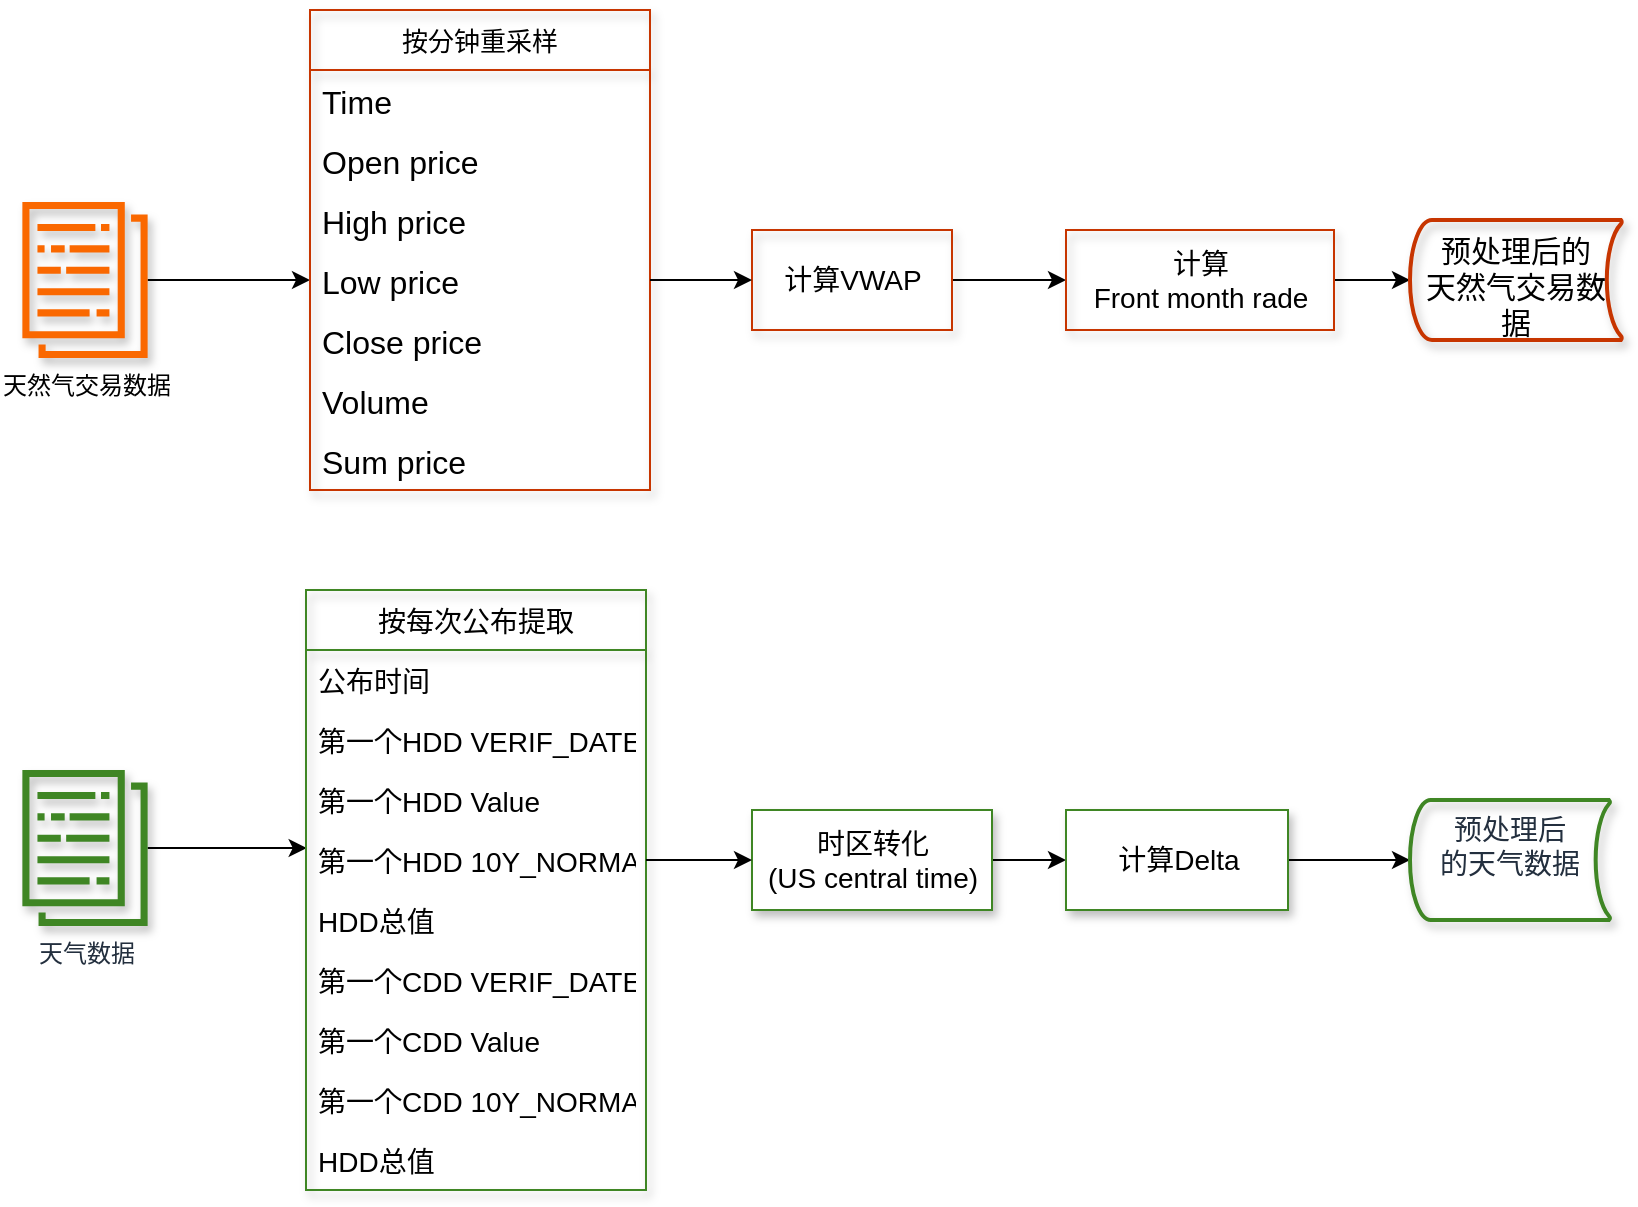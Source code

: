 <mxfile version="16.5.3" type="device"><diagram id="RaVUkB2NrCcxo8iWQkJ0" name="Page-1"><mxGraphModel dx="1550" dy="867" grid="1" gridSize="10" guides="1" tooltips="1" connect="1" arrows="1" fold="1" page="1" pageScale="1" pageWidth="827" pageHeight="1169" math="0" shadow="0"><root><mxCell id="0"/><mxCell id="1" parent="0"/><mxCell id="xQEtM8D5ab1j3eySA9Fe-50" style="edgeStyle=orthogonalEdgeStyle;rounded=0;orthogonalLoop=1;jettySize=auto;html=1;entryX=0.002;entryY=0.3;entryDx=0;entryDy=0;entryPerimeter=0;fontSize=12;" edge="1" parent="1" source="xQEtM8D5ab1j3eySA9Fe-1" target="xQEtM8D5ab1j3eySA9Fe-46"><mxGeometry relative="1" as="geometry"/></mxCell><mxCell id="xQEtM8D5ab1j3eySA9Fe-1" value="天气数据" style="sketch=0;outlineConnect=0;fontColor=#232F3E;gradientColor=none;fillColor=#3F8624;strokeColor=none;dashed=0;verticalLabelPosition=bottom;verticalAlign=top;align=center;html=1;fontSize=12;fontStyle=0;aspect=fixed;pointerEvents=1;shape=mxgraph.aws4.data_set;shadow=1;" vertex="1" parent="1"><mxGeometry x="20" y="480" width="63" height="78" as="geometry"/></mxCell><mxCell id="xQEtM8D5ab1j3eySA9Fe-34" style="edgeStyle=orthogonalEdgeStyle;rounded=0;orthogonalLoop=1;jettySize=auto;html=1;entryX=0;entryY=0.5;entryDx=0;entryDy=0;" edge="1" parent="1" source="xQEtM8D5ab1j3eySA9Fe-2" target="xQEtM8D5ab1j3eySA9Fe-25"><mxGeometry relative="1" as="geometry"/></mxCell><mxCell id="xQEtM8D5ab1j3eySA9Fe-2" value="天然气交易数据" style="sketch=0;outlineConnect=0;fillColor=#fa6800;strokeColor=#C73500;dashed=0;verticalLabelPosition=bottom;verticalAlign=top;align=center;html=1;fontSize=12;fontStyle=0;aspect=fixed;pointerEvents=1;shape=mxgraph.aws4.data_set;fontColor=#000000;shadow=1;" vertex="1" parent="1"><mxGeometry x="20" y="196" width="63" height="78" as="geometry"/></mxCell><mxCell id="xQEtM8D5ab1j3eySA9Fe-14" style="edgeStyle=orthogonalEdgeStyle;rounded=0;orthogonalLoop=1;jettySize=auto;html=1;entryX=0;entryY=0.5;entryDx=0;entryDy=0;" edge="1" parent="1" source="xQEtM8D5ab1j3eySA9Fe-4" target="xQEtM8D5ab1j3eySA9Fe-5"><mxGeometry relative="1" as="geometry"/></mxCell><mxCell id="xQEtM8D5ab1j3eySA9Fe-4" value="计算VWAP" style="html=1;dashed=0;whitespace=wrap;fillColor=none;strokeColor=#C73500;fontColor=#000000;gradientColor=none;shadow=1;fontSize=14;" vertex="1" parent="1"><mxGeometry x="385" y="210" width="100" height="50" as="geometry"/></mxCell><mxCell id="xQEtM8D5ab1j3eySA9Fe-17" style="edgeStyle=orthogonalEdgeStyle;rounded=0;orthogonalLoop=1;jettySize=auto;html=1;entryX=0;entryY=0.5;entryDx=0;entryDy=0;entryPerimeter=0;" edge="1" parent="1" source="xQEtM8D5ab1j3eySA9Fe-5" target="xQEtM8D5ab1j3eySA9Fe-15"><mxGeometry relative="1" as="geometry"/></mxCell><mxCell id="xQEtM8D5ab1j3eySA9Fe-5" value="计算 &lt;br&gt;Front month rade" style="html=1;dashed=0;whitespace=wrap;shadow=1;fillColor=none;strokeColor=#C73500;fontColor=#000000;gradientColor=none;fontSize=14;" vertex="1" parent="1"><mxGeometry x="542" y="210" width="134" height="50" as="geometry"/></mxCell><mxCell id="xQEtM8D5ab1j3eySA9Fe-52" style="edgeStyle=orthogonalEdgeStyle;rounded=0;orthogonalLoop=1;jettySize=auto;html=1;entryX=0;entryY=0.5;entryDx=0;entryDy=0;fontSize=12;" edge="1" parent="1" source="xQEtM8D5ab1j3eySA9Fe-7" target="xQEtM8D5ab1j3eySA9Fe-8"><mxGeometry relative="1" as="geometry"/></mxCell><mxCell id="xQEtM8D5ab1j3eySA9Fe-7" value="时区转化 &lt;br style=&quot;font-size: 14px;&quot;&gt;&lt;font style=&quot;font-size: 14px;&quot;&gt;(&lt;span lang=&quot;EN-AU&quot; style=&quot;line-height: 107%; font-size: 14px;&quot;&gt;US central time)&lt;/span&gt;&lt;/font&gt;" style="html=1;dashed=0;whitespace=wrap;strokeColor=#3F8624;shadow=1;fontSize=14;" vertex="1" parent="1"><mxGeometry x="385" y="500" width="120" height="50" as="geometry"/></mxCell><mxCell id="xQEtM8D5ab1j3eySA9Fe-21" style="edgeStyle=orthogonalEdgeStyle;rounded=0;orthogonalLoop=1;jettySize=auto;html=1;" edge="1" parent="1" source="xQEtM8D5ab1j3eySA9Fe-8" target="xQEtM8D5ab1j3eySA9Fe-16"><mxGeometry relative="1" as="geometry"/></mxCell><mxCell id="xQEtM8D5ab1j3eySA9Fe-8" value="&lt;span lang=&quot;EN-AU&quot; style=&quot;line-height: 107%; font-size: 14px;&quot;&gt;&lt;font style=&quot;font-size: 14px;&quot;&gt;计算Delta&lt;/font&gt;&lt;/span&gt;" style="html=1;dashed=0;whitespace=wrap;strokeColor=#3F8624;shadow=1;fontSize=14;" vertex="1" parent="1"><mxGeometry x="542" y="500" width="111" height="50" as="geometry"/></mxCell><mxCell id="xQEtM8D5ab1j3eySA9Fe-15" value="预处理后的&lt;br&gt;天然气交易数据" style="strokeWidth=2;html=1;shape=mxgraph.flowchart.stored_data;whiteSpace=wrap;shadow=1;fillColor=none;gradientColor=none;verticalAlign=top;strokeColor=#C73500;fontColor=#000000;sketch=0;dashed=0;fontStyle=0;fontSize=15;" vertex="1" parent="1"><mxGeometry x="714" y="205" width="106" height="60" as="geometry"/></mxCell><mxCell id="xQEtM8D5ab1j3eySA9Fe-16" value="预处理后&lt;br&gt;的天气数据" style="strokeWidth=2;html=1;shape=mxgraph.flowchart.stored_data;whiteSpace=wrap;shadow=1;fillColor=none;gradientColor=none;verticalAlign=top;strokeColor=#3F8624;fontColor=#232F3E;sketch=0;dashed=0;fontStyle=0;fontSize=14;" vertex="1" parent="1"><mxGeometry x="714" y="495" width="100" height="60" as="geometry"/></mxCell><mxCell id="xQEtM8D5ab1j3eySA9Fe-22" value="按分钟重采样" style="swimlane;fontStyle=0;childLayout=stackLayout;horizontal=1;startSize=30;horizontalStack=0;resizeParent=1;resizeParentMax=0;resizeLast=0;collapsible=1;marginBottom=0;shadow=1;strokeColor=#C73500;fillColor=none;gradientColor=none;fontColor=#000000;dashed=0;fontSize=13;" vertex="1" parent="1"><mxGeometry x="164" y="100" width="170" height="240" as="geometry"><mxRectangle x="244" y="69" width="136" height="30" as="alternateBounds"/></mxGeometry></mxCell><mxCell id="xQEtM8D5ab1j3eySA9Fe-33" value="Time" style="text;strokeColor=none;fillColor=none;align=left;verticalAlign=middle;spacingLeft=4;spacingRight=4;overflow=hidden;points=[[0,0.5],[1,0.5]];portConstraint=eastwest;rotatable=0;shadow=1;fontSize=16;" vertex="1" parent="xQEtM8D5ab1j3eySA9Fe-22"><mxGeometry y="30" width="170" height="30" as="geometry"/></mxCell><mxCell id="xQEtM8D5ab1j3eySA9Fe-23" value="Open price" style="text;strokeColor=none;fillColor=none;align=left;verticalAlign=middle;spacingLeft=4;spacingRight=4;overflow=hidden;points=[[0,0.5],[1,0.5]];portConstraint=eastwest;rotatable=0;shadow=1;fontSize=16;" vertex="1" parent="xQEtM8D5ab1j3eySA9Fe-22"><mxGeometry y="60" width="170" height="30" as="geometry"/></mxCell><mxCell id="xQEtM8D5ab1j3eySA9Fe-24" value="High price" style="text;strokeColor=none;fillColor=none;align=left;verticalAlign=middle;spacingLeft=4;spacingRight=4;overflow=hidden;points=[[0,0.5],[1,0.5]];portConstraint=eastwest;rotatable=0;shadow=1;fontSize=16;" vertex="1" parent="xQEtM8D5ab1j3eySA9Fe-22"><mxGeometry y="90" width="170" height="30" as="geometry"/></mxCell><mxCell id="xQEtM8D5ab1j3eySA9Fe-25" value="Low price" style="text;strokeColor=none;fillColor=none;align=left;verticalAlign=middle;spacingLeft=4;spacingRight=4;overflow=hidden;points=[[0,0.5],[1,0.5]];portConstraint=eastwest;rotatable=0;shadow=1;fontSize=16;" vertex="1" parent="xQEtM8D5ab1j3eySA9Fe-22"><mxGeometry y="120" width="170" height="30" as="geometry"/></mxCell><mxCell id="xQEtM8D5ab1j3eySA9Fe-30" value="Close price" style="text;strokeColor=none;fillColor=none;align=left;verticalAlign=middle;spacingLeft=4;spacingRight=4;overflow=hidden;points=[[0,0.5],[1,0.5]];portConstraint=eastwest;rotatable=0;shadow=1;fontSize=16;" vertex="1" parent="xQEtM8D5ab1j3eySA9Fe-22"><mxGeometry y="150" width="170" height="30" as="geometry"/></mxCell><mxCell id="xQEtM8D5ab1j3eySA9Fe-31" value="Volume " style="text;strokeColor=none;fillColor=none;align=left;verticalAlign=middle;spacingLeft=4;spacingRight=4;overflow=hidden;points=[[0,0.5],[1,0.5]];portConstraint=eastwest;rotatable=0;shadow=1;fontSize=16;" vertex="1" parent="xQEtM8D5ab1j3eySA9Fe-22"><mxGeometry y="180" width="170" height="30" as="geometry"/></mxCell><mxCell id="xQEtM8D5ab1j3eySA9Fe-32" value="Sum price" style="text;strokeColor=none;fillColor=none;align=left;verticalAlign=middle;spacingLeft=4;spacingRight=4;overflow=hidden;points=[[0,0.5],[1,0.5]];portConstraint=eastwest;rotatable=0;shadow=1;fontSize=16;" vertex="1" parent="xQEtM8D5ab1j3eySA9Fe-22"><mxGeometry y="210" width="170" height="30" as="geometry"/></mxCell><mxCell id="xQEtM8D5ab1j3eySA9Fe-35" style="edgeStyle=orthogonalEdgeStyle;rounded=0;orthogonalLoop=1;jettySize=auto;html=1;entryX=0;entryY=0.5;entryDx=0;entryDy=0;" edge="1" parent="1" source="xQEtM8D5ab1j3eySA9Fe-25" target="xQEtM8D5ab1j3eySA9Fe-4"><mxGeometry relative="1" as="geometry"/></mxCell><mxCell id="xQEtM8D5ab1j3eySA9Fe-37" value="按每次公布提取" style="swimlane;fontStyle=0;childLayout=stackLayout;horizontal=1;startSize=30;horizontalStack=0;resizeParent=1;resizeParentMax=0;resizeLast=0;collapsible=1;marginBottom=0;shadow=1;fontSize=14;strokeColor=#3F8624;fillColor=none;gradientColor=none;" vertex="1" parent="1"><mxGeometry x="162" y="390" width="170" height="300" as="geometry"/></mxCell><mxCell id="xQEtM8D5ab1j3eySA9Fe-38" value="公布时间" style="text;strokeColor=none;fillColor=none;align=left;verticalAlign=middle;spacingLeft=4;spacingRight=4;overflow=hidden;points=[[0,0.5],[1,0.5]];portConstraint=eastwest;rotatable=0;shadow=1;fontSize=14;" vertex="1" parent="xQEtM8D5ab1j3eySA9Fe-37"><mxGeometry y="30" width="170" height="30" as="geometry"/></mxCell><mxCell id="xQEtM8D5ab1j3eySA9Fe-39" value="第一个HDD VERIF_DATE" style="text;strokeColor=none;fillColor=none;align=left;verticalAlign=middle;spacingLeft=4;spacingRight=4;overflow=hidden;points=[[0,0.5],[1,0.5]];portConstraint=eastwest;rotatable=0;shadow=1;fontSize=14;" vertex="1" parent="xQEtM8D5ab1j3eySA9Fe-37"><mxGeometry y="60" width="170" height="30" as="geometry"/></mxCell><mxCell id="xQEtM8D5ab1j3eySA9Fe-40" value="第一个HDD Value" style="text;strokeColor=none;fillColor=none;align=left;verticalAlign=middle;spacingLeft=4;spacingRight=4;overflow=hidden;points=[[0,0.5],[1,0.5]];portConstraint=eastwest;rotatable=0;shadow=1;fontSize=14;" vertex="1" parent="xQEtM8D5ab1j3eySA9Fe-37"><mxGeometry y="90" width="170" height="30" as="geometry"/></mxCell><mxCell id="xQEtM8D5ab1j3eySA9Fe-46" value="第一个HDD 10Y_NORMAL" style="text;strokeColor=none;fillColor=none;align=left;verticalAlign=middle;spacingLeft=4;spacingRight=4;overflow=hidden;points=[[0,0.5],[1,0.5]];portConstraint=eastwest;rotatable=0;shadow=1;fontSize=14;" vertex="1" parent="xQEtM8D5ab1j3eySA9Fe-37"><mxGeometry y="120" width="170" height="30" as="geometry"/></mxCell><mxCell id="xQEtM8D5ab1j3eySA9Fe-45" value="HDD总值" style="text;strokeColor=none;fillColor=none;align=left;verticalAlign=middle;spacingLeft=4;spacingRight=4;overflow=hidden;points=[[0,0.5],[1,0.5]];portConstraint=eastwest;rotatable=0;shadow=1;fontSize=14;" vertex="1" parent="xQEtM8D5ab1j3eySA9Fe-37"><mxGeometry y="150" width="170" height="30" as="geometry"/></mxCell><mxCell id="xQEtM8D5ab1j3eySA9Fe-44" value="第一个CDD VERIF_DATE" style="text;strokeColor=none;fillColor=none;align=left;verticalAlign=middle;spacingLeft=4;spacingRight=4;overflow=hidden;points=[[0,0.5],[1,0.5]];portConstraint=eastwest;rotatable=0;shadow=1;fontSize=14;" vertex="1" parent="xQEtM8D5ab1j3eySA9Fe-37"><mxGeometry y="180" width="170" height="30" as="geometry"/></mxCell><mxCell id="xQEtM8D5ab1j3eySA9Fe-43" value="第一个CDD Value" style="text;strokeColor=none;fillColor=none;align=left;verticalAlign=middle;spacingLeft=4;spacingRight=4;overflow=hidden;points=[[0,0.5],[1,0.5]];portConstraint=eastwest;rotatable=0;shadow=1;fontSize=14;" vertex="1" parent="xQEtM8D5ab1j3eySA9Fe-37"><mxGeometry y="210" width="170" height="30" as="geometry"/></mxCell><mxCell id="xQEtM8D5ab1j3eySA9Fe-42" value="第一个CDD 10Y_NORMAL" style="text;strokeColor=none;fillColor=none;align=left;verticalAlign=middle;spacingLeft=4;spacingRight=4;overflow=hidden;points=[[0,0.5],[1,0.5]];portConstraint=eastwest;rotatable=0;shadow=1;fontSize=14;" vertex="1" parent="xQEtM8D5ab1j3eySA9Fe-37"><mxGeometry y="240" width="170" height="30" as="geometry"/></mxCell><mxCell id="xQEtM8D5ab1j3eySA9Fe-41" style="text;strokeColor=none;fillColor=none;align=left;verticalAlign=middle;spacingLeft=4;spacingRight=4;overflow=hidden;points=[[0,0.5],[1,0.5]];portConstraint=eastwest;rotatable=0;shadow=1;fontSize=13;" vertex="1" parent="xQEtM8D5ab1j3eySA9Fe-37"><mxGeometry y="270" width="170" height="30" as="geometry"/></mxCell><mxCell id="xQEtM8D5ab1j3eySA9Fe-47" value="HDD总值" style="text;strokeColor=none;fillColor=none;align=left;verticalAlign=middle;spacingLeft=4;spacingRight=4;overflow=hidden;points=[[0,0.5],[1,0.5]];portConstraint=eastwest;rotatable=0;shadow=1;fontSize=14;" vertex="1" parent="1"><mxGeometry x="162" y="660" width="166" height="30" as="geometry"/></mxCell><mxCell id="xQEtM8D5ab1j3eySA9Fe-51" style="edgeStyle=orthogonalEdgeStyle;rounded=0;orthogonalLoop=1;jettySize=auto;html=1;fontSize=12;" edge="1" parent="1" source="xQEtM8D5ab1j3eySA9Fe-46" target="xQEtM8D5ab1j3eySA9Fe-7"><mxGeometry relative="1" as="geometry"/></mxCell></root></mxGraphModel></diagram></mxfile>